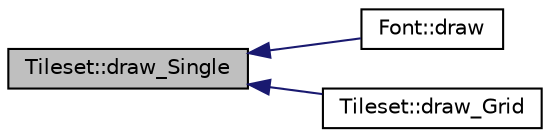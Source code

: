digraph "Tileset::draw_Single"
{
  edge [fontname="Helvetica",fontsize="10",labelfontname="Helvetica",labelfontsize="10"];
  node [fontname="Helvetica",fontsize="10",shape=record];
  rankdir="LR";
  Node4 [label="Tileset::draw_Single",height=0.2,width=0.4,color="black", fillcolor="grey75", style="filled", fontcolor="black"];
  Node4 -> Node5 [dir="back",color="midnightblue",fontsize="10",style="solid",fontname="Helvetica"];
  Node5 [label="Font::draw",height=0.2,width=0.4,color="black", fillcolor="white", style="filled",URL="$namespace_font.html#a16fc4e305250f3c5bdfc383533ec80d6"];
  Node4 -> Node6 [dir="back",color="midnightblue",fontsize="10",style="solid",fontname="Helvetica"];
  Node6 [label="Tileset::draw_Grid",height=0.2,width=0.4,color="black", fillcolor="white", style="filled",URL="$namespace_tileset.html#ad123056dfb43fd2a41ea4c23b1fad9f3"];
}
